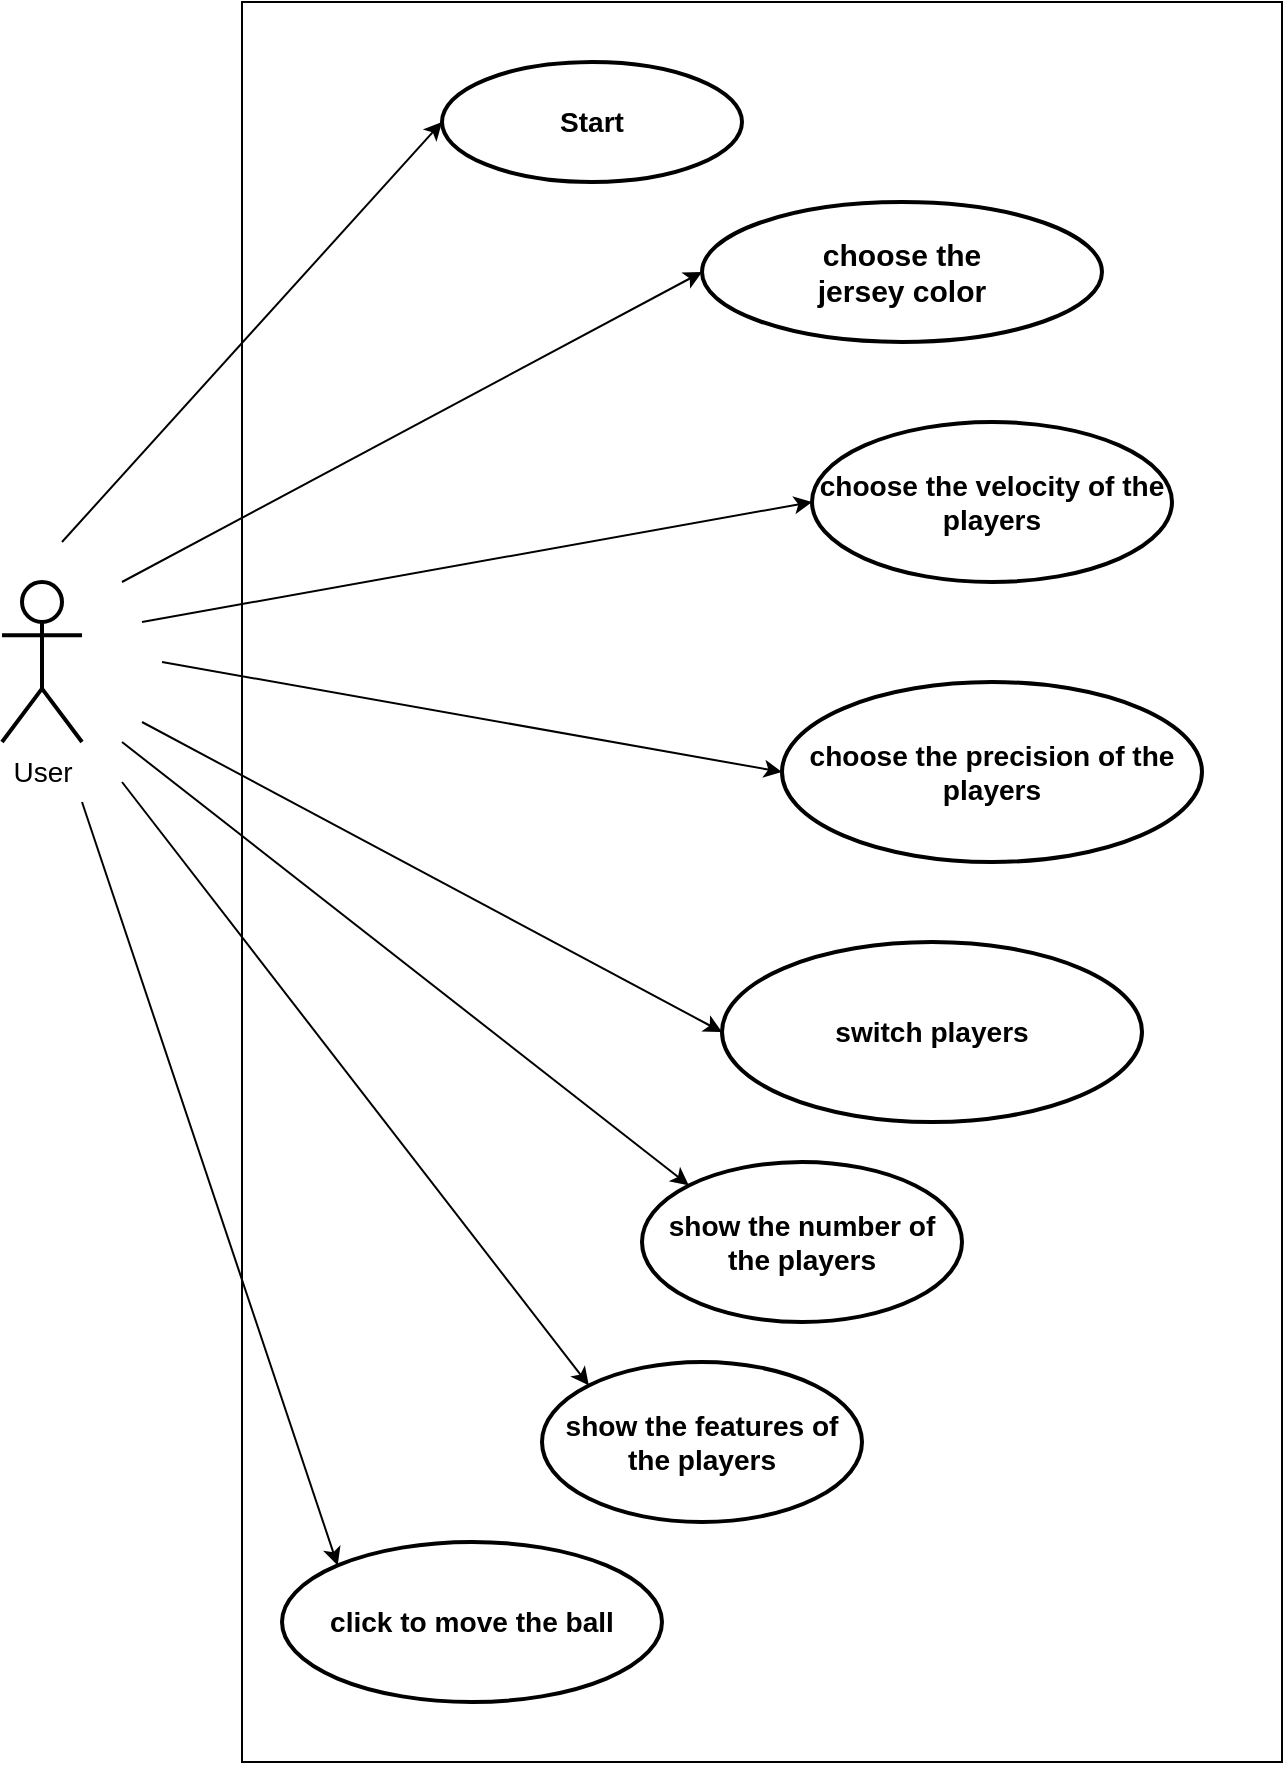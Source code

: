 <mxfile version="14.6.13" type="device"><diagram id="rlzyDCBGB9VtKu5xZg7x" name="Seite-1"><mxGraphModel dx="914" dy="535" grid="1" gridSize="10" guides="1" tooltips="1" connect="1" arrows="1" fold="1" page="1" pageScale="1" pageWidth="2336" pageHeight="1654" math="0" shadow="0"><root><mxCell id="0"/><mxCell id="1" parent="0"/><mxCell id="sS-lSgFz4WIOiACOA7tC-1" value="" style="whiteSpace=wrap;html=1;" parent="1" vertex="1"><mxGeometry x="160" y="40" width="520" height="880" as="geometry"/></mxCell><mxCell id="sS-lSgFz4WIOiACOA7tC-3" value="&lt;font style=&quot;font-size: 14px&quot;&gt;User&lt;/font&gt;" style="shape=umlActor;verticalLabelPosition=bottom;verticalAlign=top;html=1;outlineConnect=0;strokeWidth=2;" parent="1" vertex="1"><mxGeometry x="40" y="330" width="40" height="80" as="geometry"/></mxCell><mxCell id="sS-lSgFz4WIOiACOA7tC-5" value="&lt;h3&gt;&lt;b&gt;Start&lt;/b&gt;&lt;/h3&gt;" style="ellipse;whiteSpace=wrap;html=1;strokeWidth=2;fillColor=#ffffff;" parent="1" vertex="1"><mxGeometry x="260" y="70" width="150" height="60" as="geometry"/></mxCell><mxCell id="sS-lSgFz4WIOiACOA7tC-13" value="" style="endArrow=classic;html=1;entryX=0;entryY=0.5;entryDx=0;entryDy=0;" parent="1" target="sS-lSgFz4WIOiACOA7tC-5" edge="1"><mxGeometry width="50" height="50" relative="1" as="geometry"><mxPoint x="70" y="310" as="sourcePoint"/><mxPoint x="190" y="240" as="targetPoint"/></mxGeometry></mxCell><mxCell id="sS-lSgFz4WIOiACOA7tC-19" value="" style="endArrow=classic;html=1;entryX=0;entryY=0.5;entryDx=0;entryDy=0;" parent="1" target="sS-lSgFz4WIOiACOA7tC-7" edge="1"><mxGeometry width="50" height="50" relative="1" as="geometry"><mxPoint x="100" y="330" as="sourcePoint"/><mxPoint x="270" y="380" as="targetPoint"/></mxGeometry></mxCell><mxCell id="SS7LGZ_WolHzVRkIxhiE-2" value="&lt;h3&gt;choose the velocity of the players&lt;/h3&gt;" style="ellipse;whiteSpace=wrap;html=1;strokeWidth=2;" parent="1" vertex="1"><mxGeometry x="445" y="250" width="180" height="80" as="geometry"/></mxCell><mxCell id="SS7LGZ_WolHzVRkIxhiE-5" value="" style="endArrow=classic;html=1;entryX=0;entryY=0.5;entryDx=0;entryDy=0;" parent="1" target="SS7LGZ_WolHzVRkIxhiE-2" edge="1"><mxGeometry width="50" height="50" relative="1" as="geometry"><mxPoint x="110" y="350" as="sourcePoint"/><mxPoint x="550" y="370" as="targetPoint"/></mxGeometry></mxCell><mxCell id="SS7LGZ_WolHzVRkIxhiE-6" value="&lt;h3&gt;choose the precision of the players&lt;/h3&gt;" style="ellipse;whiteSpace=wrap;html=1;strokeWidth=2;" parent="1" vertex="1"><mxGeometry x="430" y="380" width="210" height="90" as="geometry"/></mxCell><mxCell id="SS7LGZ_WolHzVRkIxhiE-8" value="&lt;h3&gt;switch players&lt;/h3&gt;" style="ellipse;whiteSpace=wrap;html=1;strokeWidth=2;" parent="1" vertex="1"><mxGeometry x="400" y="510" width="210" height="90" as="geometry"/></mxCell><mxCell id="SS7LGZ_WolHzVRkIxhiE-19" value="coo" style="group" parent="1" vertex="1" connectable="0"><mxGeometry x="390" y="140" width="200" height="70" as="geometry"/></mxCell><mxCell id="sS-lSgFz4WIOiACOA7tC-7" value="" style="ellipse;whiteSpace=wrap;html=1;strokeWidth=2;fillColor=#ffffff;" parent="SS7LGZ_WolHzVRkIxhiE-19" vertex="1"><mxGeometry width="200" height="70" as="geometry"/></mxCell><mxCell id="sS-lSgFz4WIOiACOA7tC-8" value="&lt;span style=&quot;font-size: 15px&quot;&gt;&lt;b&gt;choose the jersey color&lt;/b&gt;&lt;/span&gt;" style="text;html=1;strokeColor=none;fillColor=none;align=center;verticalAlign=middle;whiteSpace=wrap;rounded=0;" parent="SS7LGZ_WolHzVRkIxhiE-19" vertex="1"><mxGeometry x="50" y="12.5" width="100" height="45" as="geometry"/></mxCell><mxCell id="SS7LGZ_WolHzVRkIxhiE-20" value="" style="endArrow=classic;html=1;entryX=0;entryY=0.5;entryDx=0;entryDy=0;" parent="1" target="SS7LGZ_WolHzVRkIxhiE-6" edge="1"><mxGeometry width="50" height="50" relative="1" as="geometry"><mxPoint x="120" y="370" as="sourcePoint"/><mxPoint x="550" y="490" as="targetPoint"/></mxGeometry></mxCell><mxCell id="SS7LGZ_WolHzVRkIxhiE-22" value="" style="endArrow=classic;html=1;entryX=0;entryY=0.5;entryDx=0;entryDy=0;" parent="1" target="SS7LGZ_WolHzVRkIxhiE-8" edge="1"><mxGeometry width="50" height="50" relative="1" as="geometry"><mxPoint x="110" y="400" as="sourcePoint"/><mxPoint x="550" y="490" as="targetPoint"/></mxGeometry></mxCell><mxCell id="SS7LGZ_WolHzVRkIxhiE-23" value="&lt;h3&gt;show the number of the players&lt;/h3&gt;" style="ellipse;whiteSpace=wrap;html=1;strokeWidth=2;" parent="1" vertex="1"><mxGeometry x="360" y="620" width="160" height="80" as="geometry"/></mxCell><mxCell id="SS7LGZ_WolHzVRkIxhiE-25" value="&lt;h3&gt;click to move the ball&lt;/h3&gt;" style="ellipse;whiteSpace=wrap;html=1;strokeWidth=2;" parent="1" vertex="1"><mxGeometry x="180" y="810" width="190" height="80" as="geometry"/></mxCell><mxCell id="SS7LGZ_WolHzVRkIxhiE-26" value="" style="endArrow=classic;html=1;entryX=0;entryY=0;entryDx=0;entryDy=0;" parent="1" target="SS7LGZ_WolHzVRkIxhiE-23" edge="1"><mxGeometry width="50" height="50" relative="1" as="geometry"><mxPoint x="100" y="410" as="sourcePoint"/><mxPoint x="550" y="620" as="targetPoint"/></mxGeometry></mxCell><mxCell id="SS7LGZ_WolHzVRkIxhiE-27" value="" style="endArrow=classic;html=1;entryX=0;entryY=0;entryDx=0;entryDy=0;" parent="1" target="SS7LGZ_WolHzVRkIxhiE-25" edge="1"><mxGeometry width="50" height="50" relative="1" as="geometry"><mxPoint x="80" y="440" as="sourcePoint"/><mxPoint x="550" y="620" as="targetPoint"/></mxGeometry></mxCell><mxCell id="nqaX1pKVrdLIYXGS9mM1-1" value="&lt;h3&gt;show the features of the players&lt;/h3&gt;" style="ellipse;whiteSpace=wrap;html=1;strokeWidth=2;" vertex="1" parent="1"><mxGeometry x="310" y="720" width="160" height="80" as="geometry"/></mxCell><mxCell id="nqaX1pKVrdLIYXGS9mM1-2" value="" style="endArrow=classic;html=1;entryX=0;entryY=0;entryDx=0;entryDy=0;" edge="1" parent="1" target="nqaX1pKVrdLIYXGS9mM1-1"><mxGeometry width="50" height="50" relative="1" as="geometry"><mxPoint x="100" y="430" as="sourcePoint"/><mxPoint x="570" y="610" as="targetPoint"/></mxGeometry></mxCell></root></mxGraphModel></diagram></mxfile>